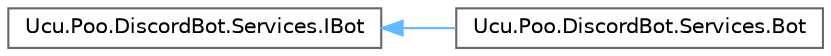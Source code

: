 digraph "Graphical Class Hierarchy"
{
 // INTERACTIVE_SVG=YES
 // LATEX_PDF_SIZE
  bgcolor="transparent";
  edge [fontname=Helvetica,fontsize=10,labelfontname=Helvetica,labelfontsize=10];
  node [fontname=Helvetica,fontsize=10,shape=box,height=0.2,width=0.4];
  rankdir="LR";
  Node0 [id="Node000000",label="Ucu.Poo.DiscordBot.Services.IBot",height=0.2,width=0.4,color="grey40", fillcolor="white", style="filled",URL="$interfaceUcu_1_1Poo_1_1DiscordBot_1_1Services_1_1IBot.html",tooltip="La interfaz del Bot de Discord para usar con inyección de dependencias."];
  Node0 -> Node1 [id="edge25_Node000000_Node000001",dir="back",color="steelblue1",style="solid",tooltip=" "];
  Node1 [id="Node000001",label="Ucu.Poo.DiscordBot.Services.Bot",height=0.2,width=0.4,color="grey40", fillcolor="white", style="filled",URL="$classUcu_1_1Poo_1_1DiscordBot_1_1Services_1_1Bot.html",tooltip="Esta clase implementa el bot de Discord."];
}
